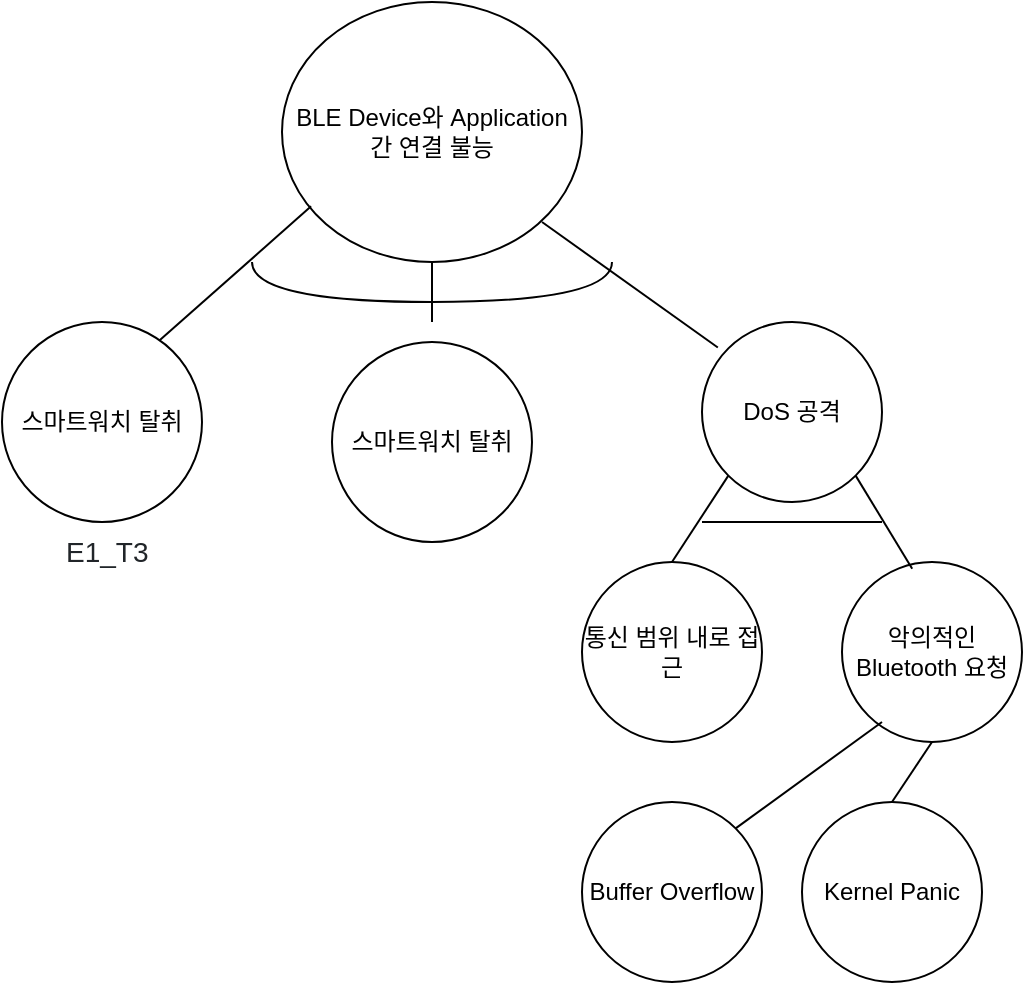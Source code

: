 <mxfile version="15.8.8" type="github">
  <diagram id="cm0wuaRb_GgHAv5zl8hj" name="Page-1">
    <mxGraphModel dx="1038" dy="579" grid="1" gridSize="10" guides="1" tooltips="1" connect="1" arrows="1" fold="1" page="1" pageScale="1" pageWidth="827" pageHeight="1169" math="0" shadow="0">
      <root>
        <mxCell id="0" />
        <mxCell id="1" parent="0" />
        <mxCell id="3t87ci0f_u1np2Z85wXJ-1" value="BLE Device와 Application 간 연결 불능" style="ellipse;whiteSpace=wrap;html=1;" vertex="1" parent="1">
          <mxGeometry x="310" y="40" width="150" height="130" as="geometry" />
        </mxCell>
        <mxCell id="3t87ci0f_u1np2Z85wXJ-2" value="" style="endArrow=none;html=1;rounded=0;entryX=0.097;entryY=0.786;entryDx=0;entryDy=0;entryPerimeter=0;exitX=0.75;exitY=0.125;exitDx=0;exitDy=0;exitPerimeter=0;" edge="1" parent="1" source="3t87ci0f_u1np2Z85wXJ-3" target="3t87ci0f_u1np2Z85wXJ-1">
          <mxGeometry width="50" height="50" relative="1" as="geometry">
            <mxPoint x="290" y="180" as="sourcePoint" />
            <mxPoint x="340" y="130" as="targetPoint" />
          </mxGeometry>
        </mxCell>
        <mxCell id="3t87ci0f_u1np2Z85wXJ-3" value="스마트워치 탈취" style="ellipse;whiteSpace=wrap;html=1;aspect=fixed;" vertex="1" parent="1">
          <mxGeometry x="170" y="200" width="100" height="100" as="geometry" />
        </mxCell>
        <mxCell id="3t87ci0f_u1np2Z85wXJ-5" value="" style="endArrow=none;html=1;rounded=0;entryX=0.5;entryY=1;entryDx=0;entryDy=0;exitX=0.5;exitY=0;exitDx=0;exitDy=0;" edge="1" parent="1" target="3t87ci0f_u1np2Z85wXJ-1">
          <mxGeometry width="50" height="50" relative="1" as="geometry">
            <mxPoint x="385" y="200" as="sourcePoint" />
            <mxPoint x="510" y="140" as="targetPoint" />
          </mxGeometry>
        </mxCell>
        <mxCell id="3t87ci0f_u1np2Z85wXJ-6" value="DoS 공격" style="ellipse;whiteSpace=wrap;html=1;aspect=fixed;" vertex="1" parent="1">
          <mxGeometry x="520" y="200" width="90" height="90" as="geometry" />
        </mxCell>
        <mxCell id="3t87ci0f_u1np2Z85wXJ-7" value="" style="endArrow=none;html=1;rounded=0;exitX=0.088;exitY=0.142;exitDx=0;exitDy=0;exitPerimeter=0;" edge="1" parent="1" source="3t87ci0f_u1np2Z85wXJ-6">
          <mxGeometry width="50" height="50" relative="1" as="geometry">
            <mxPoint x="390" y="200" as="sourcePoint" />
            <mxPoint x="440" y="150" as="targetPoint" />
          </mxGeometry>
        </mxCell>
        <mxCell id="3t87ci0f_u1np2Z85wXJ-13" value="악의적인 Bluetooth 요청" style="ellipse;whiteSpace=wrap;html=1;aspect=fixed;" vertex="1" parent="1">
          <mxGeometry x="590" y="320" width="90" height="90" as="geometry" />
        </mxCell>
        <mxCell id="3t87ci0f_u1np2Z85wXJ-14" value="&lt;span style=&quot;color: rgb(33, 37, 41); font-family: poppins, arial, sans-serif; font-size: 14px; font-style: normal; font-weight: 400; letter-spacing: normal; text-align: left; text-indent: 0px; text-transform: none; word-spacing: 0px; background-color: rgb(255, 255, 255); display: inline; float: none;&quot;&gt;E1_T3&lt;/span&gt;" style="text;whiteSpace=wrap;html=1;" vertex="1" parent="1">
          <mxGeometry x="200" y="300" width="70" height="30" as="geometry" />
        </mxCell>
        <mxCell id="3t87ci0f_u1np2Z85wXJ-16" value="" style="endArrow=none;html=1;rounded=0;edgeStyle=orthogonalEdgeStyle;curved=1;" edge="1" parent="1">
          <mxGeometry width="50" height="50" relative="1" as="geometry">
            <mxPoint x="295" y="170" as="sourcePoint" />
            <mxPoint x="475" y="170" as="targetPoint" />
            <Array as="points">
              <mxPoint x="295" y="190" />
              <mxPoint x="475" y="190" />
            </Array>
          </mxGeometry>
        </mxCell>
        <mxCell id="3t87ci0f_u1np2Z85wXJ-18" value="통신 범위 내로 접근" style="ellipse;whiteSpace=wrap;html=1;aspect=fixed;" vertex="1" parent="1">
          <mxGeometry x="460" y="320" width="90" height="90" as="geometry" />
        </mxCell>
        <mxCell id="3t87ci0f_u1np2Z85wXJ-19" value="" style="endArrow=none;html=1;rounded=0;curved=1;entryX=0;entryY=1;entryDx=0;entryDy=0;exitX=0.5;exitY=0;exitDx=0;exitDy=0;" edge="1" parent="1" source="3t87ci0f_u1np2Z85wXJ-18" target="3t87ci0f_u1np2Z85wXJ-6">
          <mxGeometry width="50" height="50" relative="1" as="geometry">
            <mxPoint x="420" y="320" as="sourcePoint" />
            <mxPoint x="470" y="270" as="targetPoint" />
          </mxGeometry>
        </mxCell>
        <mxCell id="3t87ci0f_u1np2Z85wXJ-20" value="" style="endArrow=none;html=1;rounded=0;curved=1;entryX=1;entryY=1;entryDx=0;entryDy=0;exitX=0.39;exitY=0.037;exitDx=0;exitDy=0;exitPerimeter=0;" edge="1" parent="1" source="3t87ci0f_u1np2Z85wXJ-13" target="3t87ci0f_u1np2Z85wXJ-6">
          <mxGeometry width="50" height="50" relative="1" as="geometry">
            <mxPoint x="420" y="320" as="sourcePoint" />
            <mxPoint x="470" y="270" as="targetPoint" />
          </mxGeometry>
        </mxCell>
        <mxCell id="3t87ci0f_u1np2Z85wXJ-21" value="" style="endArrow=none;html=1;rounded=0;curved=1;" edge="1" parent="1">
          <mxGeometry width="50" height="50" relative="1" as="geometry">
            <mxPoint x="520" y="300" as="sourcePoint" />
            <mxPoint x="610" y="300" as="targetPoint" />
          </mxGeometry>
        </mxCell>
        <mxCell id="3t87ci0f_u1np2Z85wXJ-22" value="" style="endArrow=none;html=1;rounded=0;curved=1;exitX=1;exitY=0;exitDx=0;exitDy=0;" edge="1" parent="1" source="3t87ci0f_u1np2Z85wXJ-23">
          <mxGeometry width="50" height="50" relative="1" as="geometry">
            <mxPoint x="560" y="450" as="sourcePoint" />
            <mxPoint x="610" y="400" as="targetPoint" />
          </mxGeometry>
        </mxCell>
        <mxCell id="3t87ci0f_u1np2Z85wXJ-23" value="Buffer Overflow" style="ellipse;whiteSpace=wrap;html=1;aspect=fixed;" vertex="1" parent="1">
          <mxGeometry x="460" y="440" width="90" height="90" as="geometry" />
        </mxCell>
        <mxCell id="3t87ci0f_u1np2Z85wXJ-24" value="스마트워치 탈취" style="ellipse;whiteSpace=wrap;html=1;aspect=fixed;" vertex="1" parent="1">
          <mxGeometry x="335" y="210" width="100" height="100" as="geometry" />
        </mxCell>
        <mxCell id="3t87ci0f_u1np2Z85wXJ-25" value="Kernel Panic" style="ellipse;whiteSpace=wrap;html=1;aspect=fixed;" vertex="1" parent="1">
          <mxGeometry x="570" y="440" width="90" height="90" as="geometry" />
        </mxCell>
        <mxCell id="3t87ci0f_u1np2Z85wXJ-26" value="" style="endArrow=none;html=1;rounded=0;curved=1;entryX=0.5;entryY=1;entryDx=0;entryDy=0;exitX=0.5;exitY=0;exitDx=0;exitDy=0;" edge="1" parent="1" source="3t87ci0f_u1np2Z85wXJ-25" target="3t87ci0f_u1np2Z85wXJ-13">
          <mxGeometry width="50" height="50" relative="1" as="geometry">
            <mxPoint x="570" y="480" as="sourcePoint" />
            <mxPoint x="620" y="430" as="targetPoint" />
          </mxGeometry>
        </mxCell>
      </root>
    </mxGraphModel>
  </diagram>
</mxfile>
